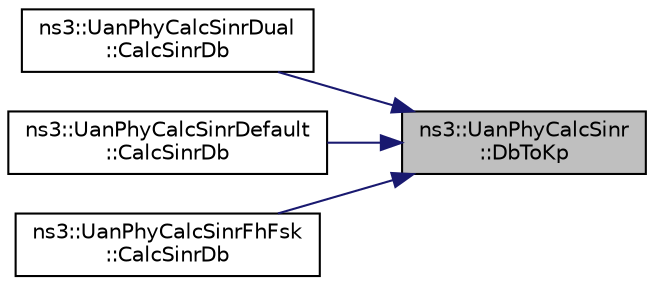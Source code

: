 digraph "ns3::UanPhyCalcSinr::DbToKp"
{
 // LATEX_PDF_SIZE
  edge [fontname="Helvetica",fontsize="10",labelfontname="Helvetica",labelfontsize="10"];
  node [fontname="Helvetica",fontsize="10",shape=record];
  rankdir="RL";
  Node1 [label="ns3::UanPhyCalcSinr\l::DbToKp",height=0.2,width=0.4,color="black", fillcolor="grey75", style="filled", fontcolor="black",tooltip="Convert dB re 1 uPa to kilopascals."];
  Node1 -> Node2 [dir="back",color="midnightblue",fontsize="10",style="solid",fontname="Helvetica"];
  Node2 [label="ns3::UanPhyCalcSinrDual\l::CalcSinrDb",height=0.2,width=0.4,color="black", fillcolor="white", style="filled",URL="$classns3_1_1_uan_phy_calc_sinr_dual.html#ae91107c0fc1da3a6f3c70db2d29938bb",tooltip="Calculate the SINR value for a packet."];
  Node1 -> Node3 [dir="back",color="midnightblue",fontsize="10",style="solid",fontname="Helvetica"];
  Node3 [label="ns3::UanPhyCalcSinrDefault\l::CalcSinrDb",height=0.2,width=0.4,color="black", fillcolor="white", style="filled",URL="$classns3_1_1_uan_phy_calc_sinr_default.html#a43c99316db2c1ad36428b9f58487a827",tooltip="Calculate the SINR value for a packet."];
  Node1 -> Node4 [dir="back",color="midnightblue",fontsize="10",style="solid",fontname="Helvetica"];
  Node4 [label="ns3::UanPhyCalcSinrFhFsk\l::CalcSinrDb",height=0.2,width=0.4,color="black", fillcolor="white", style="filled",URL="$classns3_1_1_uan_phy_calc_sinr_fh_fsk.html#a482c22fe961d64d5a624171f69fa34f9",tooltip="Calculate the SINR value for a packet."];
}

